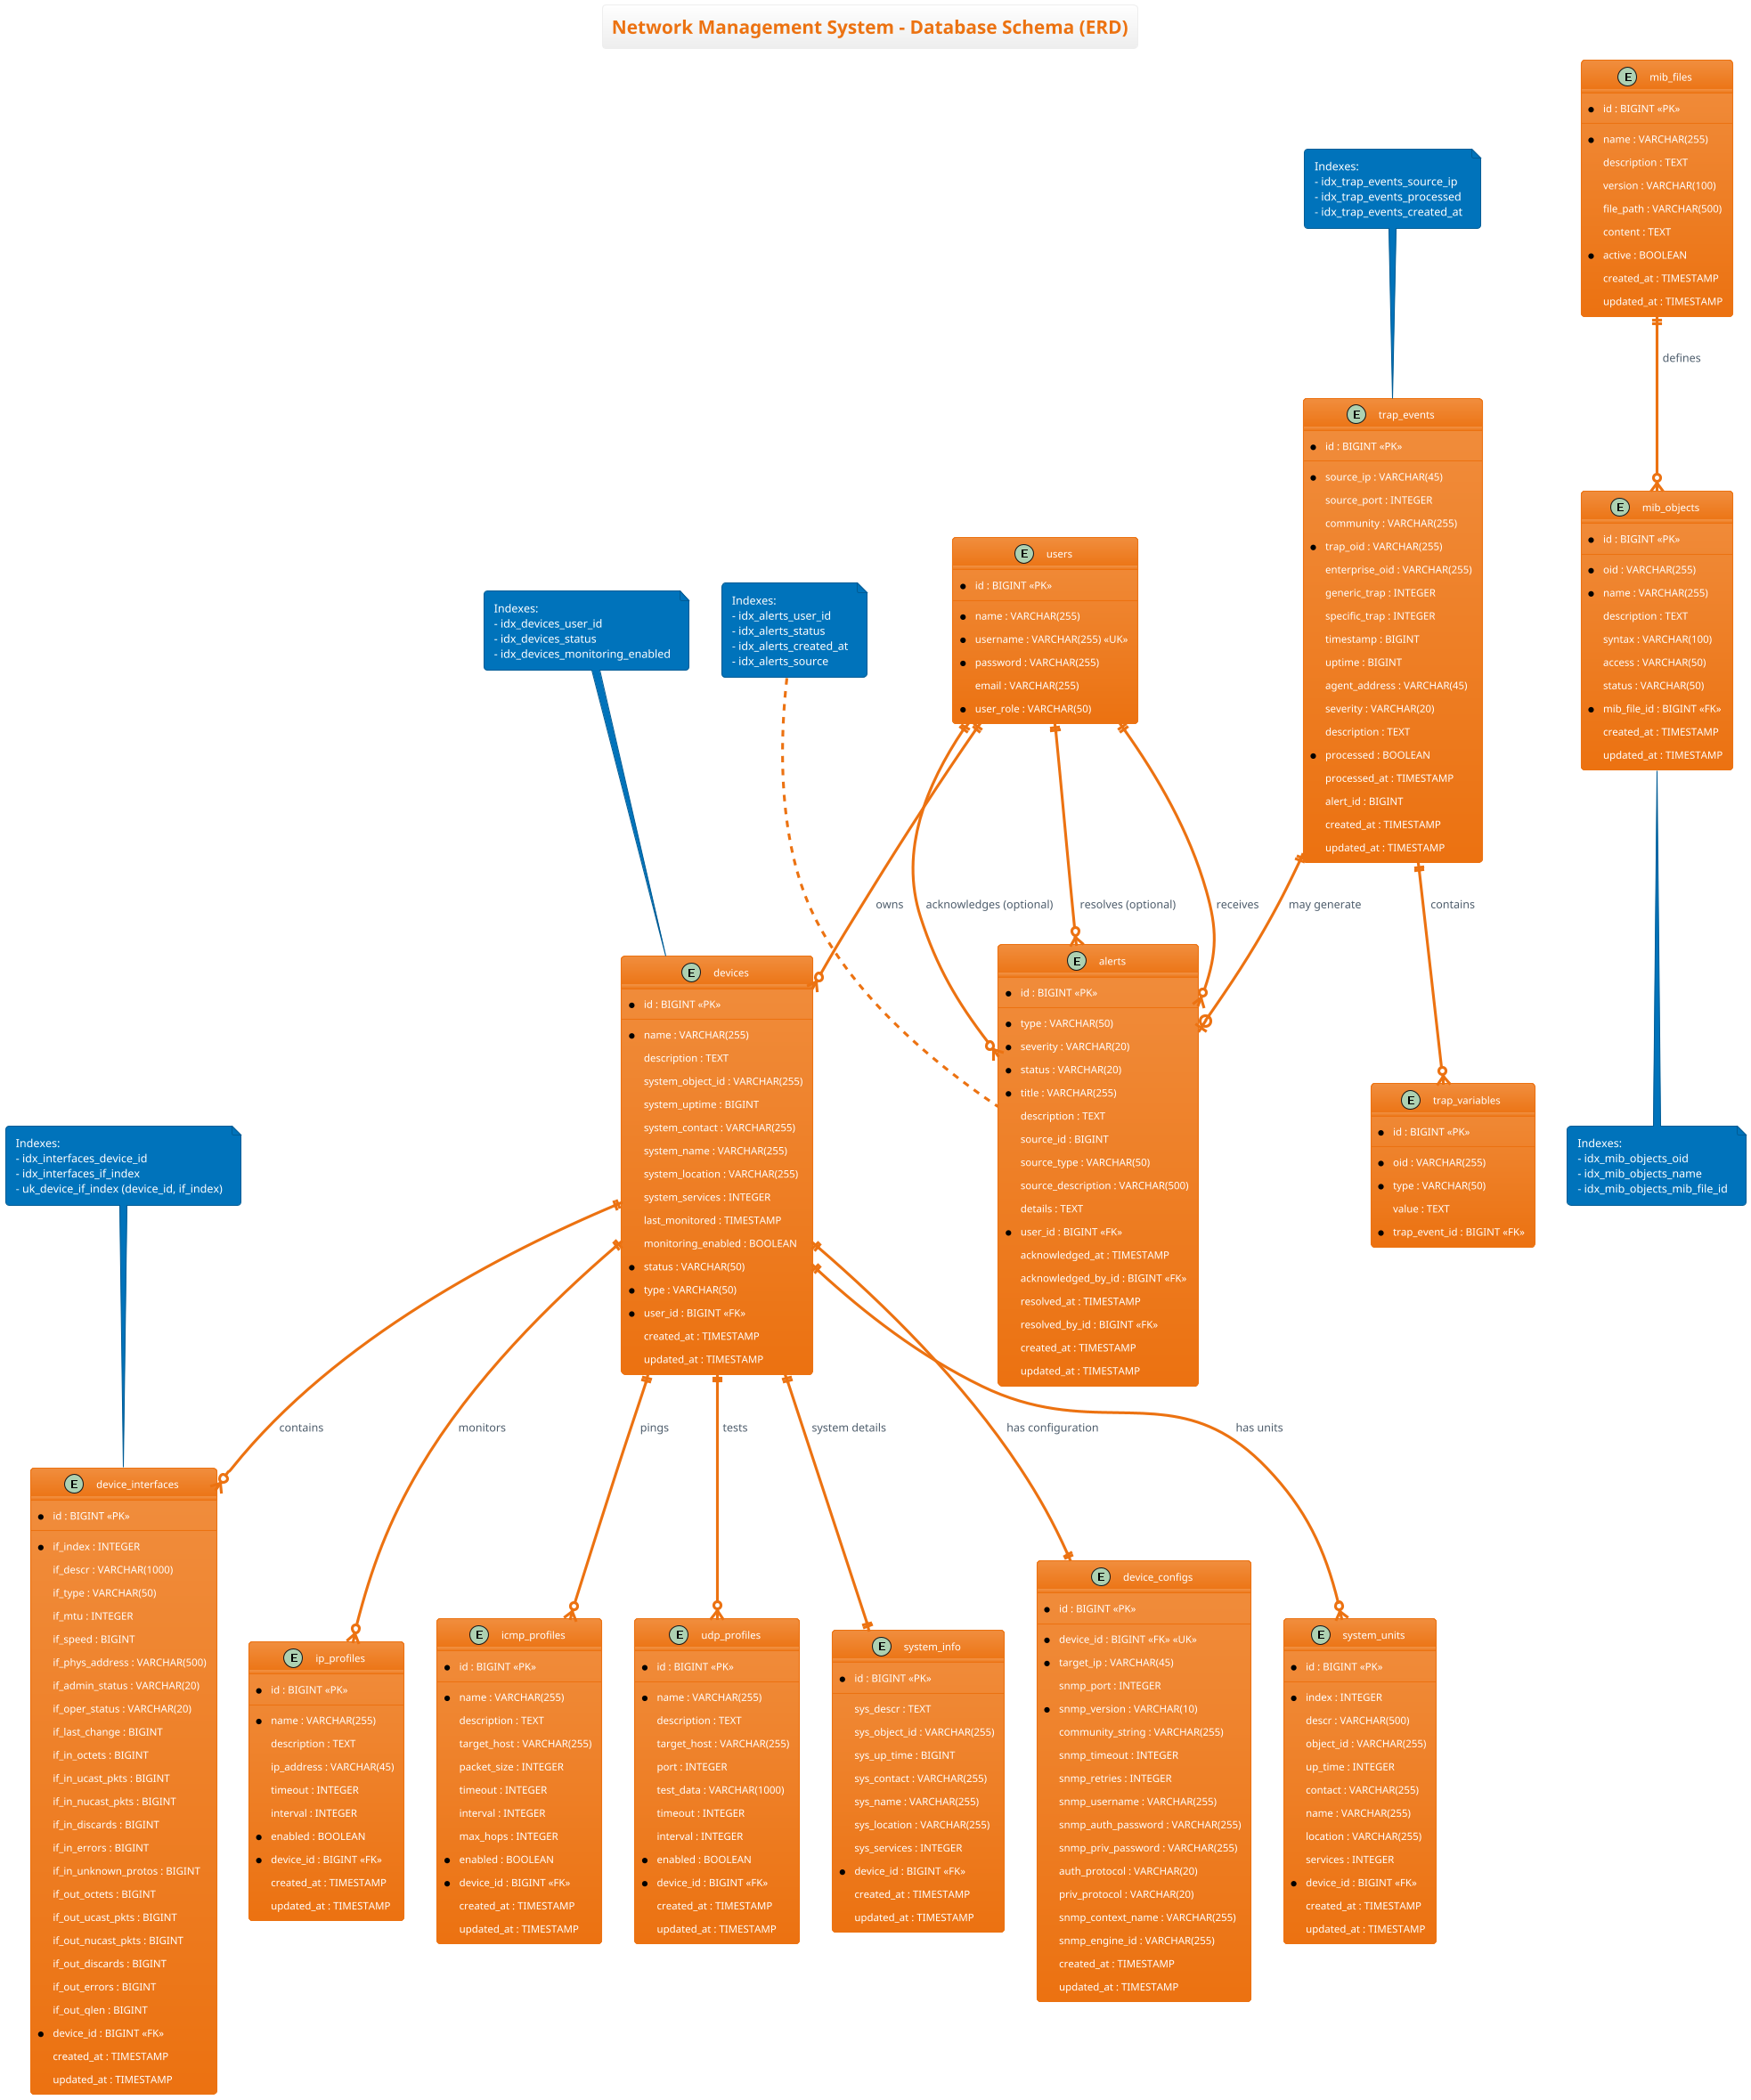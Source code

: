 @startuml Network Management System - Entity Relationship Diagram

!theme aws-orange

title Network Management System - Database Schema (ERD)

' Define entities with their attributes
entity "users" {
    * id : BIGINT <<PK>>
    --
    * name : VARCHAR(255)
    * username : VARCHAR(255) <<UK>>
    * password : VARCHAR(255)
    email : VARCHAR(255)
    * user_role : VARCHAR(50)
}

entity "devices" {
    * id : BIGINT <<PK>>
    --
    * name : VARCHAR(255)
    description : TEXT
    system_object_id : VARCHAR(255)
    system_uptime : BIGINT
    system_contact : VARCHAR(255)
    system_name : VARCHAR(255)
    system_location : VARCHAR(255)
    system_services : INTEGER
    last_monitored : TIMESTAMP
    monitoring_enabled : BOOLEAN
    * status : VARCHAR(50)
    * type : VARCHAR(50)
    * user_id : BIGINT <<FK>>
    created_at : TIMESTAMP
    updated_at : TIMESTAMP
}

entity "device_configs" {
    * id : BIGINT <<PK>>
    --
    * device_id : BIGINT <<FK>> <<UK>>
    * target_ip : VARCHAR(45)
    snmp_port : INTEGER
    * snmp_version : VARCHAR(10)
    community_string : VARCHAR(255)
    snmp_timeout : INTEGER
    snmp_retries : INTEGER
    snmp_username : VARCHAR(255)
    snmp_auth_password : VARCHAR(255)
    snmp_priv_password : VARCHAR(255)
    auth_protocol : VARCHAR(20)
    priv_protocol : VARCHAR(20)
    snmp_context_name : VARCHAR(255)
    snmp_engine_id : VARCHAR(255)
    created_at : TIMESTAMP
    updated_at : TIMESTAMP
}

entity "device_interfaces" {
    * id : BIGINT <<PK>>
    --
    * if_index : INTEGER
    if_descr : VARCHAR(1000)
    if_type : VARCHAR(50)
    if_mtu : INTEGER
    if_speed : BIGINT
    if_phys_address : VARCHAR(500)
    if_admin_status : VARCHAR(20)
    if_oper_status : VARCHAR(20)
    if_last_change : BIGINT
    if_in_octets : BIGINT
    if_in_ucast_pkts : BIGINT
    if_in_nucast_pkts : BIGINT
    if_in_discards : BIGINT
    if_in_errors : BIGINT
    if_in_unknown_protos : BIGINT
    if_out_octets : BIGINT
    if_out_ucast_pkts : BIGINT
    if_out_nucast_pkts : BIGINT
    if_out_discards : BIGINT
    if_out_errors : BIGINT
    if_out_qlen : BIGINT
    * device_id : BIGINT <<FK>>
    created_at : TIMESTAMP
    updated_at : TIMESTAMP
}

entity "system_units" {
    * id : BIGINT <<PK>>
    --
    * index : INTEGER
    descr : VARCHAR(500)
    object_id : VARCHAR(255)
    up_time : INTEGER
    contact : VARCHAR(255)
    name : VARCHAR(255)
    location : VARCHAR(255)
    services : INTEGER
    * device_id : BIGINT <<FK>>
    created_at : TIMESTAMP
    updated_at : TIMESTAMP
}

entity "ip_profiles" {
    * id : BIGINT <<PK>>
    --
    * name : VARCHAR(255)
    description : TEXT
    ip_address : VARCHAR(45)
    timeout : INTEGER
    interval : INTEGER
    * enabled : BOOLEAN
    * device_id : BIGINT <<FK>>
    created_at : TIMESTAMP
    updated_at : TIMESTAMP
}

entity "icmp_profiles" {
    * id : BIGINT <<PK>>
    --
    * name : VARCHAR(255)
    description : TEXT
    target_host : VARCHAR(255)
    packet_size : INTEGER
    timeout : INTEGER
    interval : INTEGER
    max_hops : INTEGER
    * enabled : BOOLEAN
    * device_id : BIGINT <<FK>>
    created_at : TIMESTAMP
    updated_at : TIMESTAMP
}

entity "udp_profiles" {
    * id : BIGINT <<PK>>
    --
    * name : VARCHAR(255)
    description : TEXT
    target_host : VARCHAR(255)
    port : INTEGER
    test_data : VARCHAR(1000)
    timeout : INTEGER
    interval : INTEGER
    * enabled : BOOLEAN
    * device_id : BIGINT <<FK>>
    created_at : TIMESTAMP
    updated_at : TIMESTAMP
}

entity "alerts" {
    * id : BIGINT <<PK>>
    --
    * type : VARCHAR(50)
    * severity : VARCHAR(20)
    * status : VARCHAR(20)
    * title : VARCHAR(255)
    description : TEXT
    source_id : BIGINT
    source_type : VARCHAR(50)
    source_description : VARCHAR(500)
    details : TEXT
    * user_id : BIGINT <<FK>>
    acknowledged_at : TIMESTAMP
    acknowledged_by_id : BIGINT <<FK>>
    resolved_at : TIMESTAMP
    resolved_by_id : BIGINT <<FK>>
    created_at : TIMESTAMP
    updated_at : TIMESTAMP
}

entity "trap_events" {
    * id : BIGINT <<PK>>
    --
    * source_ip : VARCHAR(45)
    source_port : INTEGER
    community : VARCHAR(255)
    * trap_oid : VARCHAR(255)
    enterprise_oid : VARCHAR(255)
    generic_trap : INTEGER
    specific_trap : INTEGER
    timestamp : BIGINT
    uptime : BIGINT
    agent_address : VARCHAR(45)
    severity : VARCHAR(20)
    description : TEXT
    * processed : BOOLEAN
    processed_at : TIMESTAMP
    alert_id : BIGINT
    created_at : TIMESTAMP
    updated_at : TIMESTAMP
}

entity "trap_variables" {
    * id : BIGINT <<PK>>
    --
    * oid : VARCHAR(255)
    * type : VARCHAR(50)
    value : TEXT
    * trap_event_id : BIGINT <<FK>>
}

entity "mib_files" {
    * id : BIGINT <<PK>>
    --
    * name : VARCHAR(255)
    description : TEXT
    version : VARCHAR(100)
    file_path : VARCHAR(500)
    content : TEXT
    * active : BOOLEAN
    created_at : TIMESTAMP
    updated_at : TIMESTAMP
}

entity "mib_objects" {
    * id : BIGINT <<PK>>
    --
    * oid : VARCHAR(255)
    * name : VARCHAR(255)
    description : TEXT
    syntax : VARCHAR(100)
    access : VARCHAR(50)
    status : VARCHAR(50)
    * mib_file_id : BIGINT <<FK>>
    created_at : TIMESTAMP
    updated_at : TIMESTAMP
}

entity "system_info" {
    * id : BIGINT <<PK>>
    --
    sys_descr : TEXT
    sys_object_id : VARCHAR(255)
    sys_up_time : BIGINT
    sys_contact : VARCHAR(255)
    sys_name : VARCHAR(255)
    sys_location : VARCHAR(255)
    sys_services : INTEGER
    * device_id : BIGINT <<FK>>
    created_at : TIMESTAMP
    updated_at : TIMESTAMP
}

' Define relationships
users ||--o{ devices : "owns"
devices ||--|| device_configs : "has configuration"
devices ||--o{ device_interfaces : "contains"
devices ||--o{ system_units : "has units"
devices ||--o{ ip_profiles : "monitors"
devices ||--o{ icmp_profiles : "pings"
devices ||--o{ udp_profiles : "tests"
devices ||--|| system_info : "system details"

users ||--o{ alerts : "receives"
users ||--o{ alerts : "acknowledges (optional)"
users ||--o{ alerts : "resolves (optional)"

trap_events ||--o{ trap_variables : "contains"
trap_events ||--o| alerts : "may generate"

mib_files ||--o{ mib_objects : "defines"

' Indexes and constraints
note top of devices
    Indexes:
    - idx_devices_user_id
    - idx_devices_status
    - idx_devices_monitoring_enabled
end note

note top of device_interfaces
    Indexes:
    - idx_interfaces_device_id
    - idx_interfaces_if_index
    - uk_device_if_index (device_id, if_index)
end note

note top of alerts
    Indexes:
    - idx_alerts_user_id
    - idx_alerts_status
    - idx_alerts_created_at
    - idx_alerts_source
end note

note top of trap_events
    Indexes:
    - idx_trap_events_source_ip
    - idx_trap_events_processed
    - idx_trap_events_created_at
end note

note bottom of mib_objects
    Indexes:
    - idx_mib_objects_oid
    - idx_mib_objects_name
    - idx_mib_objects_mib_file_id
end note

@enduml
